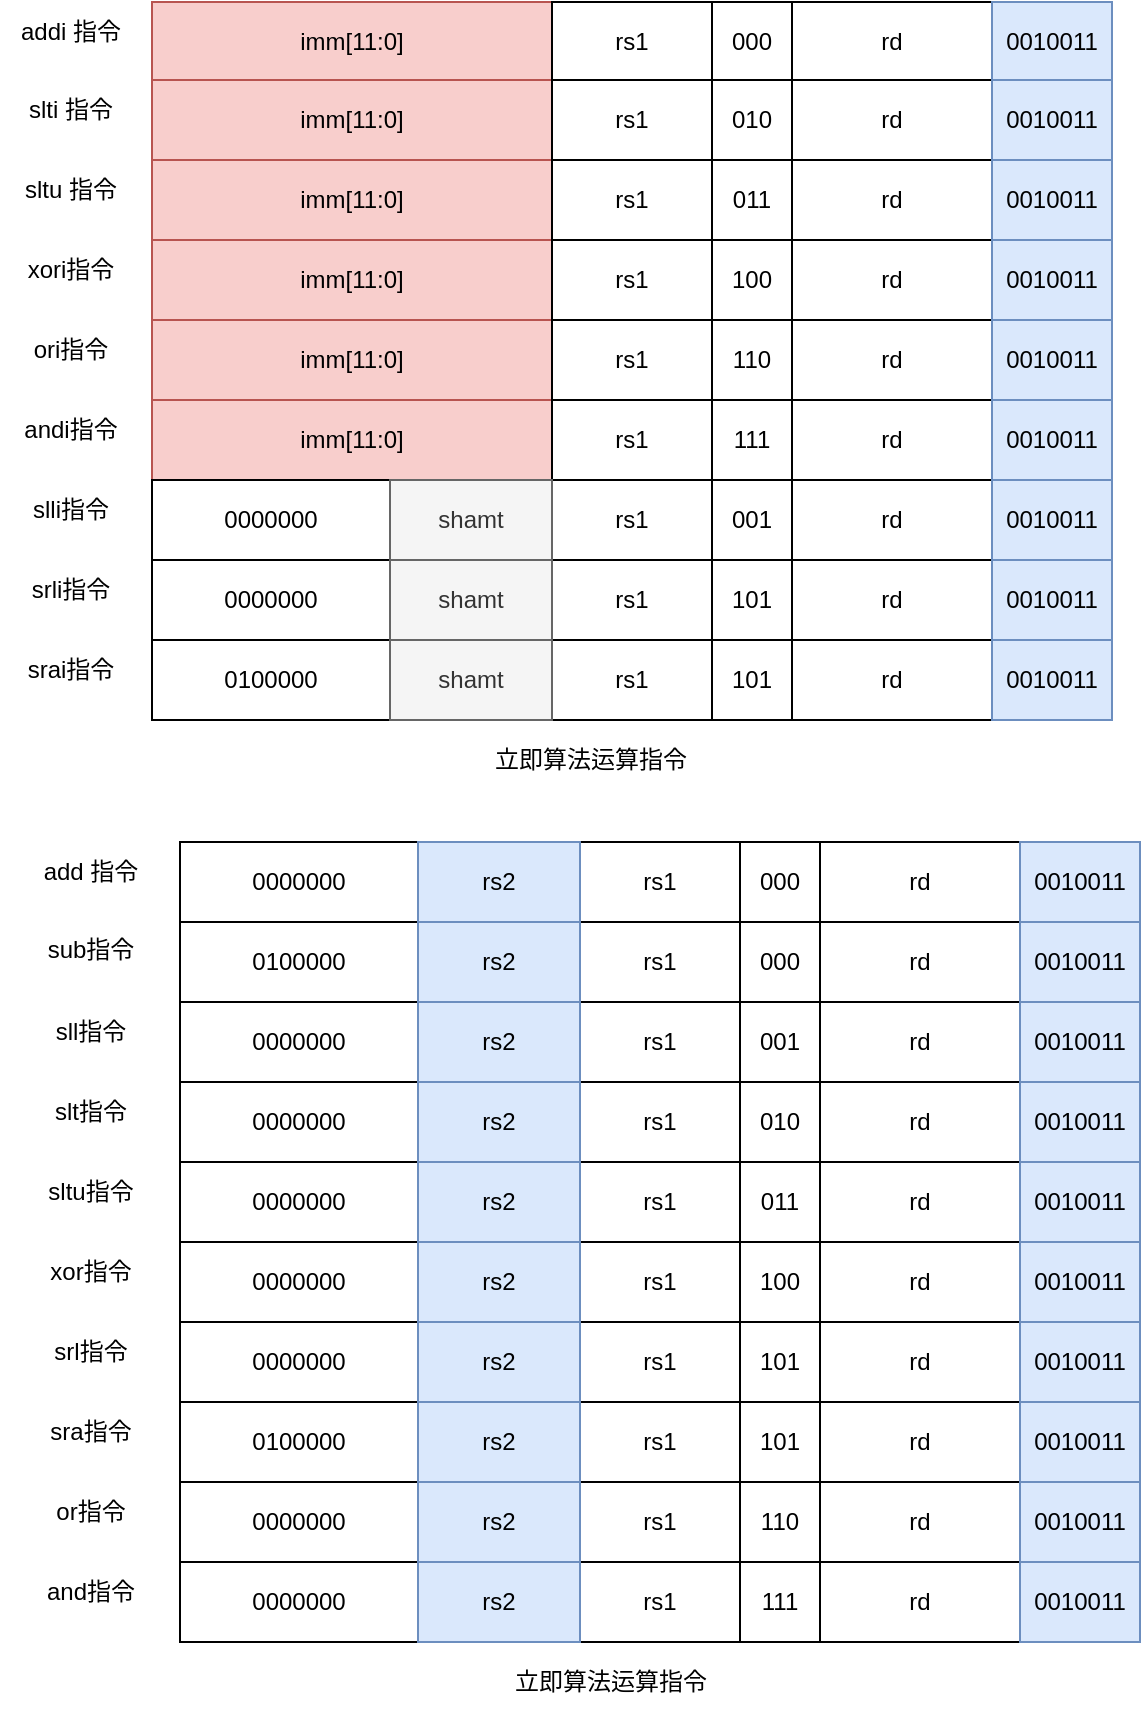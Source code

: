 <mxfile version="20.3.6" type="github">
  <diagram id="N9TxiXL8qmLPmMT7ie4L" name="第 1 页">
    <mxGraphModel dx="1422" dy="744" grid="1" gridSize="10" guides="1" tooltips="1" connect="1" arrows="1" fold="1" page="1" pageScale="1" pageWidth="827" pageHeight="1169" math="0" shadow="0">
      <root>
        <mxCell id="0" />
        <mxCell id="1" parent="0" />
        <mxCell id="PwbOVsmN2rSwBOXnraUX-1" value="" style="group" vertex="1" connectable="0" parent="1">
          <mxGeometry x="146" y="20" width="480" height="40" as="geometry" />
        </mxCell>
        <mxCell id="PwbOVsmN2rSwBOXnraUX-2" value="imm[11:0]" style="rounded=0;whiteSpace=wrap;html=1;fillColor=#f8cecc;strokeColor=#b85450;" vertex="1" parent="PwbOVsmN2rSwBOXnraUX-1">
          <mxGeometry width="200" height="40" as="geometry" />
        </mxCell>
        <mxCell id="PwbOVsmN2rSwBOXnraUX-3" value="rs1" style="rounded=0;whiteSpace=wrap;html=1;" vertex="1" parent="PwbOVsmN2rSwBOXnraUX-1">
          <mxGeometry x="200" width="80" height="40" as="geometry" />
        </mxCell>
        <mxCell id="PwbOVsmN2rSwBOXnraUX-4" value="000" style="rounded=0;whiteSpace=wrap;html=1;" vertex="1" parent="PwbOVsmN2rSwBOXnraUX-1">
          <mxGeometry x="280" width="40" height="40" as="geometry" />
        </mxCell>
        <mxCell id="PwbOVsmN2rSwBOXnraUX-5" value="rd" style="rounded=0;whiteSpace=wrap;html=1;" vertex="1" parent="PwbOVsmN2rSwBOXnraUX-1">
          <mxGeometry x="320" width="100" height="40" as="geometry" />
        </mxCell>
        <mxCell id="PwbOVsmN2rSwBOXnraUX-6" value="0010011" style="rounded=0;whiteSpace=wrap;html=1;fillColor=#dae8fc;strokeColor=#6c8ebf;" vertex="1" parent="PwbOVsmN2rSwBOXnraUX-1">
          <mxGeometry x="420" width="60" height="40" as="geometry" />
        </mxCell>
        <mxCell id="PwbOVsmN2rSwBOXnraUX-7" value="addi 指令" style="text;html=1;align=center;verticalAlign=middle;resizable=0;points=[];autosize=1;strokeColor=none;fillColor=none;" vertex="1" parent="1">
          <mxGeometry x="70" y="20" width="70" height="30" as="geometry" />
        </mxCell>
        <mxCell id="PwbOVsmN2rSwBOXnraUX-8" value="" style="group" vertex="1" connectable="0" parent="1">
          <mxGeometry x="146" y="59" width="480" height="40" as="geometry" />
        </mxCell>
        <mxCell id="PwbOVsmN2rSwBOXnraUX-9" value="imm[11:0]" style="rounded=0;whiteSpace=wrap;html=1;fillColor=#f8cecc;strokeColor=#b85450;" vertex="1" parent="PwbOVsmN2rSwBOXnraUX-8">
          <mxGeometry width="200" height="40" as="geometry" />
        </mxCell>
        <mxCell id="PwbOVsmN2rSwBOXnraUX-10" value="rs1" style="rounded=0;whiteSpace=wrap;html=1;" vertex="1" parent="PwbOVsmN2rSwBOXnraUX-8">
          <mxGeometry x="200" width="80" height="40" as="geometry" />
        </mxCell>
        <mxCell id="PwbOVsmN2rSwBOXnraUX-11" value="010" style="rounded=0;whiteSpace=wrap;html=1;" vertex="1" parent="PwbOVsmN2rSwBOXnraUX-8">
          <mxGeometry x="280" width="40" height="40" as="geometry" />
        </mxCell>
        <mxCell id="PwbOVsmN2rSwBOXnraUX-12" value="rd" style="rounded=0;whiteSpace=wrap;html=1;" vertex="1" parent="PwbOVsmN2rSwBOXnraUX-8">
          <mxGeometry x="320" width="100" height="40" as="geometry" />
        </mxCell>
        <mxCell id="PwbOVsmN2rSwBOXnraUX-13" value="0010011" style="rounded=0;whiteSpace=wrap;html=1;fillColor=#dae8fc;strokeColor=#6c8ebf;" vertex="1" parent="PwbOVsmN2rSwBOXnraUX-8">
          <mxGeometry x="420" width="60" height="40" as="geometry" />
        </mxCell>
        <mxCell id="PwbOVsmN2rSwBOXnraUX-14" value="slti 指令" style="text;html=1;align=center;verticalAlign=middle;resizable=0;points=[];autosize=1;strokeColor=none;fillColor=none;" vertex="1" parent="1">
          <mxGeometry x="70" y="59" width="70" height="30" as="geometry" />
        </mxCell>
        <mxCell id="PwbOVsmN2rSwBOXnraUX-15" value="" style="group" vertex="1" connectable="0" parent="1">
          <mxGeometry x="146" y="99" width="480" height="40" as="geometry" />
        </mxCell>
        <mxCell id="PwbOVsmN2rSwBOXnraUX-16" value="imm[11:0]" style="rounded=0;whiteSpace=wrap;html=1;fillColor=#f8cecc;strokeColor=#b85450;" vertex="1" parent="PwbOVsmN2rSwBOXnraUX-15">
          <mxGeometry width="200" height="40" as="geometry" />
        </mxCell>
        <mxCell id="PwbOVsmN2rSwBOXnraUX-17" value="rs1" style="rounded=0;whiteSpace=wrap;html=1;" vertex="1" parent="PwbOVsmN2rSwBOXnraUX-15">
          <mxGeometry x="200" width="80" height="40" as="geometry" />
        </mxCell>
        <mxCell id="PwbOVsmN2rSwBOXnraUX-18" value="011" style="rounded=0;whiteSpace=wrap;html=1;" vertex="1" parent="PwbOVsmN2rSwBOXnraUX-15">
          <mxGeometry x="280" width="40" height="40" as="geometry" />
        </mxCell>
        <mxCell id="PwbOVsmN2rSwBOXnraUX-19" value="rd" style="rounded=0;whiteSpace=wrap;html=1;" vertex="1" parent="PwbOVsmN2rSwBOXnraUX-15">
          <mxGeometry x="320" width="100" height="40" as="geometry" />
        </mxCell>
        <mxCell id="PwbOVsmN2rSwBOXnraUX-20" value="0010011" style="rounded=0;whiteSpace=wrap;html=1;fillColor=#dae8fc;strokeColor=#6c8ebf;" vertex="1" parent="PwbOVsmN2rSwBOXnraUX-15">
          <mxGeometry x="420" width="60" height="40" as="geometry" />
        </mxCell>
        <mxCell id="PwbOVsmN2rSwBOXnraUX-21" value="sltu 指令" style="text;html=1;align=center;verticalAlign=middle;resizable=0;points=[];autosize=1;strokeColor=none;fillColor=none;" vertex="1" parent="1">
          <mxGeometry x="70" y="99" width="70" height="30" as="geometry" />
        </mxCell>
        <mxCell id="PwbOVsmN2rSwBOXnraUX-22" value="" style="group" vertex="1" connectable="0" parent="1">
          <mxGeometry x="146" y="139" width="480" height="40" as="geometry" />
        </mxCell>
        <mxCell id="PwbOVsmN2rSwBOXnraUX-23" value="imm[11:0]" style="rounded=0;whiteSpace=wrap;html=1;fillColor=#f8cecc;strokeColor=#b85450;" vertex="1" parent="PwbOVsmN2rSwBOXnraUX-22">
          <mxGeometry width="200" height="40" as="geometry" />
        </mxCell>
        <mxCell id="PwbOVsmN2rSwBOXnraUX-24" value="rs1" style="rounded=0;whiteSpace=wrap;html=1;" vertex="1" parent="PwbOVsmN2rSwBOXnraUX-22">
          <mxGeometry x="200" width="80" height="40" as="geometry" />
        </mxCell>
        <mxCell id="PwbOVsmN2rSwBOXnraUX-25" value="100" style="rounded=0;whiteSpace=wrap;html=1;" vertex="1" parent="PwbOVsmN2rSwBOXnraUX-22">
          <mxGeometry x="280" width="40" height="40" as="geometry" />
        </mxCell>
        <mxCell id="PwbOVsmN2rSwBOXnraUX-26" value="rd" style="rounded=0;whiteSpace=wrap;html=1;" vertex="1" parent="PwbOVsmN2rSwBOXnraUX-22">
          <mxGeometry x="320" width="100" height="40" as="geometry" />
        </mxCell>
        <mxCell id="PwbOVsmN2rSwBOXnraUX-27" value="0010011" style="rounded=0;whiteSpace=wrap;html=1;fillColor=#dae8fc;strokeColor=#6c8ebf;" vertex="1" parent="PwbOVsmN2rSwBOXnraUX-22">
          <mxGeometry x="420" width="60" height="40" as="geometry" />
        </mxCell>
        <mxCell id="PwbOVsmN2rSwBOXnraUX-28" value="xori指令" style="text;html=1;align=center;verticalAlign=middle;resizable=0;points=[];autosize=1;strokeColor=none;fillColor=none;" vertex="1" parent="1">
          <mxGeometry x="70" y="139" width="70" height="30" as="geometry" />
        </mxCell>
        <mxCell id="PwbOVsmN2rSwBOXnraUX-29" value="" style="group" vertex="1" connectable="0" parent="1">
          <mxGeometry x="146" y="179" width="480" height="40" as="geometry" />
        </mxCell>
        <mxCell id="PwbOVsmN2rSwBOXnraUX-30" value="imm[11:0]" style="rounded=0;whiteSpace=wrap;html=1;fillColor=#f8cecc;strokeColor=#b85450;" vertex="1" parent="PwbOVsmN2rSwBOXnraUX-29">
          <mxGeometry width="200" height="40" as="geometry" />
        </mxCell>
        <mxCell id="PwbOVsmN2rSwBOXnraUX-31" value="rs1" style="rounded=0;whiteSpace=wrap;html=1;" vertex="1" parent="PwbOVsmN2rSwBOXnraUX-29">
          <mxGeometry x="200" width="80" height="40" as="geometry" />
        </mxCell>
        <mxCell id="PwbOVsmN2rSwBOXnraUX-32" value="110" style="rounded=0;whiteSpace=wrap;html=1;" vertex="1" parent="PwbOVsmN2rSwBOXnraUX-29">
          <mxGeometry x="280" width="40" height="40" as="geometry" />
        </mxCell>
        <mxCell id="PwbOVsmN2rSwBOXnraUX-33" value="rd" style="rounded=0;whiteSpace=wrap;html=1;" vertex="1" parent="PwbOVsmN2rSwBOXnraUX-29">
          <mxGeometry x="320" width="100" height="40" as="geometry" />
        </mxCell>
        <mxCell id="PwbOVsmN2rSwBOXnraUX-34" value="0010011" style="rounded=0;whiteSpace=wrap;html=1;fillColor=#dae8fc;strokeColor=#6c8ebf;" vertex="1" parent="PwbOVsmN2rSwBOXnraUX-29">
          <mxGeometry x="420" width="60" height="40" as="geometry" />
        </mxCell>
        <mxCell id="PwbOVsmN2rSwBOXnraUX-35" value="ori指令" style="text;html=1;align=center;verticalAlign=middle;resizable=0;points=[];autosize=1;strokeColor=none;fillColor=none;" vertex="1" parent="1">
          <mxGeometry x="75" y="179" width="60" height="30" as="geometry" />
        </mxCell>
        <mxCell id="PwbOVsmN2rSwBOXnraUX-36" value="" style="group" vertex="1" connectable="0" parent="1">
          <mxGeometry x="146" y="219" width="480" height="40" as="geometry" />
        </mxCell>
        <mxCell id="PwbOVsmN2rSwBOXnraUX-37" value="imm[11:0]" style="rounded=0;whiteSpace=wrap;html=1;fillColor=#f8cecc;strokeColor=#b85450;" vertex="1" parent="PwbOVsmN2rSwBOXnraUX-36">
          <mxGeometry width="200" height="40" as="geometry" />
        </mxCell>
        <mxCell id="PwbOVsmN2rSwBOXnraUX-38" value="rs1" style="rounded=0;whiteSpace=wrap;html=1;" vertex="1" parent="PwbOVsmN2rSwBOXnraUX-36">
          <mxGeometry x="200" width="80" height="40" as="geometry" />
        </mxCell>
        <mxCell id="PwbOVsmN2rSwBOXnraUX-39" value="111" style="rounded=0;whiteSpace=wrap;html=1;" vertex="1" parent="PwbOVsmN2rSwBOXnraUX-36">
          <mxGeometry x="280" width="40" height="40" as="geometry" />
        </mxCell>
        <mxCell id="PwbOVsmN2rSwBOXnraUX-40" value="rd" style="rounded=0;whiteSpace=wrap;html=1;" vertex="1" parent="PwbOVsmN2rSwBOXnraUX-36">
          <mxGeometry x="320" width="100" height="40" as="geometry" />
        </mxCell>
        <mxCell id="PwbOVsmN2rSwBOXnraUX-41" value="0010011" style="rounded=0;whiteSpace=wrap;html=1;fillColor=#dae8fc;strokeColor=#6c8ebf;" vertex="1" parent="PwbOVsmN2rSwBOXnraUX-36">
          <mxGeometry x="420" width="60" height="40" as="geometry" />
        </mxCell>
        <mxCell id="PwbOVsmN2rSwBOXnraUX-42" value="andi指令" style="text;html=1;align=center;verticalAlign=middle;resizable=0;points=[];autosize=1;strokeColor=none;fillColor=none;" vertex="1" parent="1">
          <mxGeometry x="70" y="219" width="70" height="30" as="geometry" />
        </mxCell>
        <mxCell id="PwbOVsmN2rSwBOXnraUX-49" value="slli指令" style="text;html=1;align=center;verticalAlign=middle;resizable=0;points=[];autosize=1;strokeColor=none;fillColor=none;" vertex="1" parent="1">
          <mxGeometry x="75" y="259" width="60" height="30" as="geometry" />
        </mxCell>
        <mxCell id="PwbOVsmN2rSwBOXnraUX-51" value="" style="group" vertex="1" connectable="0" parent="1">
          <mxGeometry x="146" y="259" width="480" height="40" as="geometry" />
        </mxCell>
        <mxCell id="PwbOVsmN2rSwBOXnraUX-44" value="0000000" style="rounded=0;whiteSpace=wrap;html=1;" vertex="1" parent="PwbOVsmN2rSwBOXnraUX-51">
          <mxGeometry width="119" height="40" as="geometry" />
        </mxCell>
        <mxCell id="PwbOVsmN2rSwBOXnraUX-45" value="rs1" style="rounded=0;whiteSpace=wrap;html=1;" vertex="1" parent="PwbOVsmN2rSwBOXnraUX-51">
          <mxGeometry x="200" width="80" height="40" as="geometry" />
        </mxCell>
        <mxCell id="PwbOVsmN2rSwBOXnraUX-46" value="001" style="rounded=0;whiteSpace=wrap;html=1;" vertex="1" parent="PwbOVsmN2rSwBOXnraUX-51">
          <mxGeometry x="280" width="40" height="40" as="geometry" />
        </mxCell>
        <mxCell id="PwbOVsmN2rSwBOXnraUX-47" value="rd" style="rounded=0;whiteSpace=wrap;html=1;" vertex="1" parent="PwbOVsmN2rSwBOXnraUX-51">
          <mxGeometry x="320" width="100" height="40" as="geometry" />
        </mxCell>
        <mxCell id="PwbOVsmN2rSwBOXnraUX-48" value="0010011" style="rounded=0;whiteSpace=wrap;html=1;fillColor=#dae8fc;strokeColor=#6c8ebf;" vertex="1" parent="PwbOVsmN2rSwBOXnraUX-51">
          <mxGeometry x="420" width="60" height="40" as="geometry" />
        </mxCell>
        <mxCell id="PwbOVsmN2rSwBOXnraUX-50" value="shamt" style="rounded=0;whiteSpace=wrap;html=1;fillColor=#f5f5f5;fontColor=#333333;strokeColor=#666666;" vertex="1" parent="PwbOVsmN2rSwBOXnraUX-51">
          <mxGeometry x="119" width="81" height="40" as="geometry" />
        </mxCell>
        <mxCell id="PwbOVsmN2rSwBOXnraUX-52" value="srli指令" style="text;html=1;align=center;verticalAlign=middle;resizable=0;points=[];autosize=1;strokeColor=none;fillColor=none;" vertex="1" parent="1">
          <mxGeometry x="75" y="299" width="60" height="30" as="geometry" />
        </mxCell>
        <mxCell id="PwbOVsmN2rSwBOXnraUX-53" value="" style="group" vertex="1" connectable="0" parent="1">
          <mxGeometry x="146" y="299" width="480" height="40" as="geometry" />
        </mxCell>
        <mxCell id="PwbOVsmN2rSwBOXnraUX-54" value="0000000" style="rounded=0;whiteSpace=wrap;html=1;" vertex="1" parent="PwbOVsmN2rSwBOXnraUX-53">
          <mxGeometry width="119" height="40" as="geometry" />
        </mxCell>
        <mxCell id="PwbOVsmN2rSwBOXnraUX-55" value="rs1" style="rounded=0;whiteSpace=wrap;html=1;" vertex="1" parent="PwbOVsmN2rSwBOXnraUX-53">
          <mxGeometry x="200" width="80" height="40" as="geometry" />
        </mxCell>
        <mxCell id="PwbOVsmN2rSwBOXnraUX-56" value="101" style="rounded=0;whiteSpace=wrap;html=1;" vertex="1" parent="PwbOVsmN2rSwBOXnraUX-53">
          <mxGeometry x="280" width="40" height="40" as="geometry" />
        </mxCell>
        <mxCell id="PwbOVsmN2rSwBOXnraUX-57" value="rd" style="rounded=0;whiteSpace=wrap;html=1;" vertex="1" parent="PwbOVsmN2rSwBOXnraUX-53">
          <mxGeometry x="320" width="100" height="40" as="geometry" />
        </mxCell>
        <mxCell id="PwbOVsmN2rSwBOXnraUX-58" value="0010011" style="rounded=0;whiteSpace=wrap;html=1;fillColor=#dae8fc;strokeColor=#6c8ebf;" vertex="1" parent="PwbOVsmN2rSwBOXnraUX-53">
          <mxGeometry x="420" width="60" height="40" as="geometry" />
        </mxCell>
        <mxCell id="PwbOVsmN2rSwBOXnraUX-59" value="shamt" style="rounded=0;whiteSpace=wrap;html=1;fillColor=#f5f5f5;fontColor=#333333;strokeColor=#666666;" vertex="1" parent="PwbOVsmN2rSwBOXnraUX-53">
          <mxGeometry x="119" width="81" height="40" as="geometry" />
        </mxCell>
        <mxCell id="PwbOVsmN2rSwBOXnraUX-60" value="srai指令" style="text;html=1;align=center;verticalAlign=middle;resizable=0;points=[];autosize=1;strokeColor=none;fillColor=none;" vertex="1" parent="1">
          <mxGeometry x="70" y="339" width="70" height="30" as="geometry" />
        </mxCell>
        <mxCell id="PwbOVsmN2rSwBOXnraUX-61" value="" style="group" vertex="1" connectable="0" parent="1">
          <mxGeometry x="146" y="339" width="480" height="40" as="geometry" />
        </mxCell>
        <mxCell id="PwbOVsmN2rSwBOXnraUX-62" value="0100000" style="rounded=0;whiteSpace=wrap;html=1;" vertex="1" parent="PwbOVsmN2rSwBOXnraUX-61">
          <mxGeometry width="119" height="40" as="geometry" />
        </mxCell>
        <mxCell id="PwbOVsmN2rSwBOXnraUX-63" value="rs1" style="rounded=0;whiteSpace=wrap;html=1;" vertex="1" parent="PwbOVsmN2rSwBOXnraUX-61">
          <mxGeometry x="200" width="80" height="40" as="geometry" />
        </mxCell>
        <mxCell id="PwbOVsmN2rSwBOXnraUX-64" value="101" style="rounded=0;whiteSpace=wrap;html=1;" vertex="1" parent="PwbOVsmN2rSwBOXnraUX-61">
          <mxGeometry x="280" width="40" height="40" as="geometry" />
        </mxCell>
        <mxCell id="PwbOVsmN2rSwBOXnraUX-65" value="rd" style="rounded=0;whiteSpace=wrap;html=1;" vertex="1" parent="PwbOVsmN2rSwBOXnraUX-61">
          <mxGeometry x="320" width="100" height="40" as="geometry" />
        </mxCell>
        <mxCell id="PwbOVsmN2rSwBOXnraUX-66" value="0010011" style="rounded=0;whiteSpace=wrap;html=1;fillColor=#dae8fc;strokeColor=#6c8ebf;" vertex="1" parent="PwbOVsmN2rSwBOXnraUX-61">
          <mxGeometry x="420" width="60" height="40" as="geometry" />
        </mxCell>
        <mxCell id="PwbOVsmN2rSwBOXnraUX-67" value="shamt" style="rounded=0;whiteSpace=wrap;html=1;fillColor=#f5f5f5;fontColor=#333333;strokeColor=#666666;" vertex="1" parent="PwbOVsmN2rSwBOXnraUX-61">
          <mxGeometry x="119" width="81" height="40" as="geometry" />
        </mxCell>
        <mxCell id="PwbOVsmN2rSwBOXnraUX-68" value="立即算法运算指令" style="text;html=1;align=center;verticalAlign=middle;resizable=0;points=[];autosize=1;strokeColor=none;fillColor=none;" vertex="1" parent="1">
          <mxGeometry x="305" y="384" width="120" height="30" as="geometry" />
        </mxCell>
        <mxCell id="PwbOVsmN2rSwBOXnraUX-75" value="add 指令" style="text;html=1;align=center;verticalAlign=middle;resizable=0;points=[];autosize=1;strokeColor=none;fillColor=none;" vertex="1" parent="1">
          <mxGeometry x="80" y="440" width="70" height="30" as="geometry" />
        </mxCell>
        <mxCell id="PwbOVsmN2rSwBOXnraUX-82" value="sub指令" style="text;html=1;align=center;verticalAlign=middle;resizable=0;points=[];autosize=1;strokeColor=none;fillColor=none;" vertex="1" parent="1">
          <mxGeometry x="80" y="479" width="70" height="30" as="geometry" />
        </mxCell>
        <mxCell id="PwbOVsmN2rSwBOXnraUX-135" value="立即算法运算指令" style="text;html=1;align=center;verticalAlign=middle;resizable=0;points=[];autosize=1;strokeColor=none;fillColor=none;" vertex="1" parent="1">
          <mxGeometry x="315" y="845" width="120" height="30" as="geometry" />
        </mxCell>
        <mxCell id="PwbOVsmN2rSwBOXnraUX-138" value="" style="group" vertex="1" connectable="0" parent="1">
          <mxGeometry x="160" y="440" width="480" height="40" as="geometry" />
        </mxCell>
        <mxCell id="PwbOVsmN2rSwBOXnraUX-71" value="rs1" style="rounded=0;whiteSpace=wrap;html=1;" vertex="1" parent="PwbOVsmN2rSwBOXnraUX-138">
          <mxGeometry x="200" width="80" height="40" as="geometry" />
        </mxCell>
        <mxCell id="PwbOVsmN2rSwBOXnraUX-72" value="000" style="rounded=0;whiteSpace=wrap;html=1;" vertex="1" parent="PwbOVsmN2rSwBOXnraUX-138">
          <mxGeometry x="280" width="40" height="40" as="geometry" />
        </mxCell>
        <mxCell id="PwbOVsmN2rSwBOXnraUX-73" value="rd" style="rounded=0;whiteSpace=wrap;html=1;" vertex="1" parent="PwbOVsmN2rSwBOXnraUX-138">
          <mxGeometry x="320" width="100" height="40" as="geometry" />
        </mxCell>
        <mxCell id="PwbOVsmN2rSwBOXnraUX-74" value="0010011" style="rounded=0;whiteSpace=wrap;html=1;fillColor=#dae8fc;strokeColor=#6c8ebf;" vertex="1" parent="PwbOVsmN2rSwBOXnraUX-138">
          <mxGeometry x="420" width="60" height="40" as="geometry" />
        </mxCell>
        <mxCell id="PwbOVsmN2rSwBOXnraUX-136" value="0000000" style="rounded=0;whiteSpace=wrap;html=1;" vertex="1" parent="PwbOVsmN2rSwBOXnraUX-138">
          <mxGeometry width="119" height="40" as="geometry" />
        </mxCell>
        <mxCell id="PwbOVsmN2rSwBOXnraUX-137" value="rs2" style="rounded=0;whiteSpace=wrap;html=1;fillColor=#dae8fc;strokeColor=#6c8ebf;" vertex="1" parent="PwbOVsmN2rSwBOXnraUX-138">
          <mxGeometry x="119" width="81" height="40" as="geometry" />
        </mxCell>
        <mxCell id="PwbOVsmN2rSwBOXnraUX-142" value="" style="group;fillColor=#dae8fc;strokeColor=#6c8ebf;" vertex="1" connectable="0" parent="1">
          <mxGeometry x="160" y="480" width="480" height="40" as="geometry" />
        </mxCell>
        <mxCell id="PwbOVsmN2rSwBOXnraUX-143" value="rs1" style="rounded=0;whiteSpace=wrap;html=1;" vertex="1" parent="PwbOVsmN2rSwBOXnraUX-142">
          <mxGeometry x="200" width="80" height="40" as="geometry" />
        </mxCell>
        <mxCell id="PwbOVsmN2rSwBOXnraUX-144" value="000" style="rounded=0;whiteSpace=wrap;html=1;" vertex="1" parent="PwbOVsmN2rSwBOXnraUX-142">
          <mxGeometry x="280" width="40" height="40" as="geometry" />
        </mxCell>
        <mxCell id="PwbOVsmN2rSwBOXnraUX-145" value="rd" style="rounded=0;whiteSpace=wrap;html=1;" vertex="1" parent="PwbOVsmN2rSwBOXnraUX-142">
          <mxGeometry x="320" width="100" height="40" as="geometry" />
        </mxCell>
        <mxCell id="PwbOVsmN2rSwBOXnraUX-146" value="0010011" style="rounded=0;whiteSpace=wrap;html=1;fillColor=#dae8fc;strokeColor=#6c8ebf;" vertex="1" parent="PwbOVsmN2rSwBOXnraUX-142">
          <mxGeometry x="420" width="60" height="40" as="geometry" />
        </mxCell>
        <mxCell id="PwbOVsmN2rSwBOXnraUX-147" value="0100000" style="rounded=0;whiteSpace=wrap;html=1;" vertex="1" parent="PwbOVsmN2rSwBOXnraUX-142">
          <mxGeometry width="119" height="40" as="geometry" />
        </mxCell>
        <mxCell id="PwbOVsmN2rSwBOXnraUX-148" value="rs2" style="rounded=0;whiteSpace=wrap;html=1;fillColor=#dae8fc;strokeColor=#6c8ebf;" vertex="1" parent="PwbOVsmN2rSwBOXnraUX-142">
          <mxGeometry x="119" width="81" height="40" as="geometry" />
        </mxCell>
        <mxCell id="PwbOVsmN2rSwBOXnraUX-149" value="sll指令" style="text;html=1;align=center;verticalAlign=middle;resizable=0;points=[];autosize=1;strokeColor=none;fillColor=none;" vertex="1" parent="1">
          <mxGeometry x="85" y="520" width="60" height="30" as="geometry" />
        </mxCell>
        <mxCell id="PwbOVsmN2rSwBOXnraUX-150" value="" style="group;fillColor=#dae8fc;strokeColor=#6c8ebf;" vertex="1" connectable="0" parent="1">
          <mxGeometry x="160" y="520" width="480" height="40" as="geometry" />
        </mxCell>
        <mxCell id="PwbOVsmN2rSwBOXnraUX-151" value="rs1" style="rounded=0;whiteSpace=wrap;html=1;" vertex="1" parent="PwbOVsmN2rSwBOXnraUX-150">
          <mxGeometry x="200" width="80" height="40" as="geometry" />
        </mxCell>
        <mxCell id="PwbOVsmN2rSwBOXnraUX-152" value="001" style="rounded=0;whiteSpace=wrap;html=1;" vertex="1" parent="PwbOVsmN2rSwBOXnraUX-150">
          <mxGeometry x="280" width="40" height="40" as="geometry" />
        </mxCell>
        <mxCell id="PwbOVsmN2rSwBOXnraUX-153" value="rd" style="rounded=0;whiteSpace=wrap;html=1;" vertex="1" parent="PwbOVsmN2rSwBOXnraUX-150">
          <mxGeometry x="320" width="100" height="40" as="geometry" />
        </mxCell>
        <mxCell id="PwbOVsmN2rSwBOXnraUX-154" value="0010011" style="rounded=0;whiteSpace=wrap;html=1;fillColor=#dae8fc;strokeColor=#6c8ebf;" vertex="1" parent="PwbOVsmN2rSwBOXnraUX-150">
          <mxGeometry x="420" width="60" height="40" as="geometry" />
        </mxCell>
        <mxCell id="PwbOVsmN2rSwBOXnraUX-155" value="0000000" style="rounded=0;whiteSpace=wrap;html=1;" vertex="1" parent="PwbOVsmN2rSwBOXnraUX-150">
          <mxGeometry width="119" height="40" as="geometry" />
        </mxCell>
        <mxCell id="PwbOVsmN2rSwBOXnraUX-156" value="rs2" style="rounded=0;whiteSpace=wrap;html=1;fillColor=#dae8fc;strokeColor=#6c8ebf;" vertex="1" parent="PwbOVsmN2rSwBOXnraUX-150">
          <mxGeometry x="119" width="81" height="40" as="geometry" />
        </mxCell>
        <mxCell id="PwbOVsmN2rSwBOXnraUX-157" value="slt指令" style="text;html=1;align=center;verticalAlign=middle;resizable=0;points=[];autosize=1;strokeColor=none;fillColor=none;" vertex="1" parent="1">
          <mxGeometry x="85" y="560" width="60" height="30" as="geometry" />
        </mxCell>
        <mxCell id="PwbOVsmN2rSwBOXnraUX-158" value="" style="group;fillColor=#dae8fc;strokeColor=#6c8ebf;" vertex="1" connectable="0" parent="1">
          <mxGeometry x="160" y="560" width="480" height="40" as="geometry" />
        </mxCell>
        <mxCell id="PwbOVsmN2rSwBOXnraUX-159" value="rs1" style="rounded=0;whiteSpace=wrap;html=1;" vertex="1" parent="PwbOVsmN2rSwBOXnraUX-158">
          <mxGeometry x="200" width="80" height="40" as="geometry" />
        </mxCell>
        <mxCell id="PwbOVsmN2rSwBOXnraUX-160" value="010" style="rounded=0;whiteSpace=wrap;html=1;" vertex="1" parent="PwbOVsmN2rSwBOXnraUX-158">
          <mxGeometry x="280" width="40" height="40" as="geometry" />
        </mxCell>
        <mxCell id="PwbOVsmN2rSwBOXnraUX-161" value="rd" style="rounded=0;whiteSpace=wrap;html=1;" vertex="1" parent="PwbOVsmN2rSwBOXnraUX-158">
          <mxGeometry x="320" width="100" height="40" as="geometry" />
        </mxCell>
        <mxCell id="PwbOVsmN2rSwBOXnraUX-162" value="0010011" style="rounded=0;whiteSpace=wrap;html=1;fillColor=#dae8fc;strokeColor=#6c8ebf;" vertex="1" parent="PwbOVsmN2rSwBOXnraUX-158">
          <mxGeometry x="420" width="60" height="40" as="geometry" />
        </mxCell>
        <mxCell id="PwbOVsmN2rSwBOXnraUX-163" value="0000000" style="rounded=0;whiteSpace=wrap;html=1;" vertex="1" parent="PwbOVsmN2rSwBOXnraUX-158">
          <mxGeometry width="119" height="40" as="geometry" />
        </mxCell>
        <mxCell id="PwbOVsmN2rSwBOXnraUX-164" value="rs2" style="rounded=0;whiteSpace=wrap;html=1;fillColor=#dae8fc;strokeColor=#6c8ebf;" vertex="1" parent="PwbOVsmN2rSwBOXnraUX-158">
          <mxGeometry x="119" width="81" height="40" as="geometry" />
        </mxCell>
        <mxCell id="PwbOVsmN2rSwBOXnraUX-165" value="sltu指令" style="text;html=1;align=center;verticalAlign=middle;resizable=0;points=[];autosize=1;strokeColor=none;fillColor=none;" vertex="1" parent="1">
          <mxGeometry x="80" y="600" width="70" height="30" as="geometry" />
        </mxCell>
        <mxCell id="PwbOVsmN2rSwBOXnraUX-166" value="" style="group;fillColor=#dae8fc;strokeColor=#6c8ebf;" vertex="1" connectable="0" parent="1">
          <mxGeometry x="160" y="600" width="480" height="40" as="geometry" />
        </mxCell>
        <mxCell id="PwbOVsmN2rSwBOXnraUX-167" value="rs1" style="rounded=0;whiteSpace=wrap;html=1;" vertex="1" parent="PwbOVsmN2rSwBOXnraUX-166">
          <mxGeometry x="200" width="80" height="40" as="geometry" />
        </mxCell>
        <mxCell id="PwbOVsmN2rSwBOXnraUX-168" value="011" style="rounded=0;whiteSpace=wrap;html=1;" vertex="1" parent="PwbOVsmN2rSwBOXnraUX-166">
          <mxGeometry x="280" width="40" height="40" as="geometry" />
        </mxCell>
        <mxCell id="PwbOVsmN2rSwBOXnraUX-169" value="rd" style="rounded=0;whiteSpace=wrap;html=1;" vertex="1" parent="PwbOVsmN2rSwBOXnraUX-166">
          <mxGeometry x="320" width="100" height="40" as="geometry" />
        </mxCell>
        <mxCell id="PwbOVsmN2rSwBOXnraUX-170" value="0010011" style="rounded=0;whiteSpace=wrap;html=1;fillColor=#dae8fc;strokeColor=#6c8ebf;" vertex="1" parent="PwbOVsmN2rSwBOXnraUX-166">
          <mxGeometry x="420" width="60" height="40" as="geometry" />
        </mxCell>
        <mxCell id="PwbOVsmN2rSwBOXnraUX-171" value="0000000" style="rounded=0;whiteSpace=wrap;html=1;" vertex="1" parent="PwbOVsmN2rSwBOXnraUX-166">
          <mxGeometry width="119" height="40" as="geometry" />
        </mxCell>
        <mxCell id="PwbOVsmN2rSwBOXnraUX-172" value="rs2" style="rounded=0;whiteSpace=wrap;html=1;fillColor=#dae8fc;strokeColor=#6c8ebf;" vertex="1" parent="PwbOVsmN2rSwBOXnraUX-166">
          <mxGeometry x="119" width="81" height="40" as="geometry" />
        </mxCell>
        <mxCell id="PwbOVsmN2rSwBOXnraUX-173" value="xor指令" style="text;html=1;align=center;verticalAlign=middle;resizable=0;points=[];autosize=1;strokeColor=none;fillColor=none;" vertex="1" parent="1">
          <mxGeometry x="85" y="640" width="60" height="30" as="geometry" />
        </mxCell>
        <mxCell id="PwbOVsmN2rSwBOXnraUX-174" value="" style="group;fillColor=#dae8fc;strokeColor=#6c8ebf;" vertex="1" connectable="0" parent="1">
          <mxGeometry x="160" y="640" width="480" height="40" as="geometry" />
        </mxCell>
        <mxCell id="PwbOVsmN2rSwBOXnraUX-175" value="rs1" style="rounded=0;whiteSpace=wrap;html=1;" vertex="1" parent="PwbOVsmN2rSwBOXnraUX-174">
          <mxGeometry x="200" width="80" height="40" as="geometry" />
        </mxCell>
        <mxCell id="PwbOVsmN2rSwBOXnraUX-176" value="100" style="rounded=0;whiteSpace=wrap;html=1;" vertex="1" parent="PwbOVsmN2rSwBOXnraUX-174">
          <mxGeometry x="280" width="40" height="40" as="geometry" />
        </mxCell>
        <mxCell id="PwbOVsmN2rSwBOXnraUX-177" value="rd" style="rounded=0;whiteSpace=wrap;html=1;" vertex="1" parent="PwbOVsmN2rSwBOXnraUX-174">
          <mxGeometry x="320" width="100" height="40" as="geometry" />
        </mxCell>
        <mxCell id="PwbOVsmN2rSwBOXnraUX-178" value="0010011" style="rounded=0;whiteSpace=wrap;html=1;fillColor=#dae8fc;strokeColor=#6c8ebf;" vertex="1" parent="PwbOVsmN2rSwBOXnraUX-174">
          <mxGeometry x="420" width="60" height="40" as="geometry" />
        </mxCell>
        <mxCell id="PwbOVsmN2rSwBOXnraUX-179" value="0000000" style="rounded=0;whiteSpace=wrap;html=1;" vertex="1" parent="PwbOVsmN2rSwBOXnraUX-174">
          <mxGeometry width="119" height="40" as="geometry" />
        </mxCell>
        <mxCell id="PwbOVsmN2rSwBOXnraUX-180" value="rs2" style="rounded=0;whiteSpace=wrap;html=1;fillColor=#dae8fc;strokeColor=#6c8ebf;" vertex="1" parent="PwbOVsmN2rSwBOXnraUX-174">
          <mxGeometry x="119" width="81" height="40" as="geometry" />
        </mxCell>
        <mxCell id="PwbOVsmN2rSwBOXnraUX-181" value="srl指令" style="text;html=1;align=center;verticalAlign=middle;resizable=0;points=[];autosize=1;strokeColor=none;fillColor=none;" vertex="1" parent="1">
          <mxGeometry x="85" y="680" width="60" height="30" as="geometry" />
        </mxCell>
        <mxCell id="PwbOVsmN2rSwBOXnraUX-182" value="" style="group;fillColor=#dae8fc;strokeColor=#6c8ebf;" vertex="1" connectable="0" parent="1">
          <mxGeometry x="160" y="680" width="480" height="40" as="geometry" />
        </mxCell>
        <mxCell id="PwbOVsmN2rSwBOXnraUX-183" value="rs1" style="rounded=0;whiteSpace=wrap;html=1;" vertex="1" parent="PwbOVsmN2rSwBOXnraUX-182">
          <mxGeometry x="200" width="80" height="40" as="geometry" />
        </mxCell>
        <mxCell id="PwbOVsmN2rSwBOXnraUX-184" value="101" style="rounded=0;whiteSpace=wrap;html=1;" vertex="1" parent="PwbOVsmN2rSwBOXnraUX-182">
          <mxGeometry x="280" width="40" height="40" as="geometry" />
        </mxCell>
        <mxCell id="PwbOVsmN2rSwBOXnraUX-185" value="rd" style="rounded=0;whiteSpace=wrap;html=1;" vertex="1" parent="PwbOVsmN2rSwBOXnraUX-182">
          <mxGeometry x="320" width="100" height="40" as="geometry" />
        </mxCell>
        <mxCell id="PwbOVsmN2rSwBOXnraUX-186" value="0010011" style="rounded=0;whiteSpace=wrap;html=1;fillColor=#dae8fc;strokeColor=#6c8ebf;" vertex="1" parent="PwbOVsmN2rSwBOXnraUX-182">
          <mxGeometry x="420" width="60" height="40" as="geometry" />
        </mxCell>
        <mxCell id="PwbOVsmN2rSwBOXnraUX-187" value="0000000" style="rounded=0;whiteSpace=wrap;html=1;" vertex="1" parent="PwbOVsmN2rSwBOXnraUX-182">
          <mxGeometry width="119" height="40" as="geometry" />
        </mxCell>
        <mxCell id="PwbOVsmN2rSwBOXnraUX-188" value="rs2" style="rounded=0;whiteSpace=wrap;html=1;fillColor=#dae8fc;strokeColor=#6c8ebf;" vertex="1" parent="PwbOVsmN2rSwBOXnraUX-182">
          <mxGeometry x="119" width="81" height="40" as="geometry" />
        </mxCell>
        <mxCell id="PwbOVsmN2rSwBOXnraUX-189" value="sra指令" style="text;html=1;align=center;verticalAlign=middle;resizable=0;points=[];autosize=1;strokeColor=none;fillColor=none;" vertex="1" parent="1">
          <mxGeometry x="85" y="720" width="60" height="30" as="geometry" />
        </mxCell>
        <mxCell id="PwbOVsmN2rSwBOXnraUX-190" value="" style="group;fillColor=#dae8fc;strokeColor=#6c8ebf;" vertex="1" connectable="0" parent="1">
          <mxGeometry x="160" y="720" width="480" height="40" as="geometry" />
        </mxCell>
        <mxCell id="PwbOVsmN2rSwBOXnraUX-191" value="rs1" style="rounded=0;whiteSpace=wrap;html=1;" vertex="1" parent="PwbOVsmN2rSwBOXnraUX-190">
          <mxGeometry x="200" width="80" height="40" as="geometry" />
        </mxCell>
        <mxCell id="PwbOVsmN2rSwBOXnraUX-192" value="101" style="rounded=0;whiteSpace=wrap;html=1;" vertex="1" parent="PwbOVsmN2rSwBOXnraUX-190">
          <mxGeometry x="280" width="40" height="40" as="geometry" />
        </mxCell>
        <mxCell id="PwbOVsmN2rSwBOXnraUX-193" value="rd" style="rounded=0;whiteSpace=wrap;html=1;" vertex="1" parent="PwbOVsmN2rSwBOXnraUX-190">
          <mxGeometry x="320" width="100" height="40" as="geometry" />
        </mxCell>
        <mxCell id="PwbOVsmN2rSwBOXnraUX-194" value="0010011" style="rounded=0;whiteSpace=wrap;html=1;fillColor=#dae8fc;strokeColor=#6c8ebf;" vertex="1" parent="PwbOVsmN2rSwBOXnraUX-190">
          <mxGeometry x="420" width="60" height="40" as="geometry" />
        </mxCell>
        <mxCell id="PwbOVsmN2rSwBOXnraUX-195" value="0100000" style="rounded=0;whiteSpace=wrap;html=1;" vertex="1" parent="PwbOVsmN2rSwBOXnraUX-190">
          <mxGeometry width="119" height="40" as="geometry" />
        </mxCell>
        <mxCell id="PwbOVsmN2rSwBOXnraUX-196" value="rs2" style="rounded=0;whiteSpace=wrap;html=1;fillColor=#dae8fc;strokeColor=#6c8ebf;" vertex="1" parent="PwbOVsmN2rSwBOXnraUX-190">
          <mxGeometry x="119" width="81" height="40" as="geometry" />
        </mxCell>
        <mxCell id="PwbOVsmN2rSwBOXnraUX-197" value="or指令" style="text;html=1;align=center;verticalAlign=middle;resizable=0;points=[];autosize=1;strokeColor=none;fillColor=none;" vertex="1" parent="1">
          <mxGeometry x="85" y="760" width="60" height="30" as="geometry" />
        </mxCell>
        <mxCell id="PwbOVsmN2rSwBOXnraUX-198" value="" style="group;fillColor=#dae8fc;strokeColor=#6c8ebf;" vertex="1" connectable="0" parent="1">
          <mxGeometry x="160" y="760" width="480" height="40" as="geometry" />
        </mxCell>
        <mxCell id="PwbOVsmN2rSwBOXnraUX-199" value="rs1" style="rounded=0;whiteSpace=wrap;html=1;" vertex="1" parent="PwbOVsmN2rSwBOXnraUX-198">
          <mxGeometry x="200" width="80" height="40" as="geometry" />
        </mxCell>
        <mxCell id="PwbOVsmN2rSwBOXnraUX-200" value="110" style="rounded=0;whiteSpace=wrap;html=1;" vertex="1" parent="PwbOVsmN2rSwBOXnraUX-198">
          <mxGeometry x="280" width="40" height="40" as="geometry" />
        </mxCell>
        <mxCell id="PwbOVsmN2rSwBOXnraUX-201" value="rd" style="rounded=0;whiteSpace=wrap;html=1;" vertex="1" parent="PwbOVsmN2rSwBOXnraUX-198">
          <mxGeometry x="320" width="100" height="40" as="geometry" />
        </mxCell>
        <mxCell id="PwbOVsmN2rSwBOXnraUX-202" value="0010011" style="rounded=0;whiteSpace=wrap;html=1;fillColor=#dae8fc;strokeColor=#6c8ebf;" vertex="1" parent="PwbOVsmN2rSwBOXnraUX-198">
          <mxGeometry x="420" width="60" height="40" as="geometry" />
        </mxCell>
        <mxCell id="PwbOVsmN2rSwBOXnraUX-203" value="0000000" style="rounded=0;whiteSpace=wrap;html=1;" vertex="1" parent="PwbOVsmN2rSwBOXnraUX-198">
          <mxGeometry width="119" height="40" as="geometry" />
        </mxCell>
        <mxCell id="PwbOVsmN2rSwBOXnraUX-204" value="rs2" style="rounded=0;whiteSpace=wrap;html=1;fillColor=#dae8fc;strokeColor=#6c8ebf;" vertex="1" parent="PwbOVsmN2rSwBOXnraUX-198">
          <mxGeometry x="119" width="81" height="40" as="geometry" />
        </mxCell>
        <mxCell id="PwbOVsmN2rSwBOXnraUX-205" value="and指令" style="text;html=1;align=center;verticalAlign=middle;resizable=0;points=[];autosize=1;strokeColor=none;fillColor=none;" vertex="1" parent="1">
          <mxGeometry x="80" y="800" width="70" height="30" as="geometry" />
        </mxCell>
        <mxCell id="PwbOVsmN2rSwBOXnraUX-206" value="" style="group;fillColor=#dae8fc;strokeColor=#6c8ebf;" vertex="1" connectable="0" parent="1">
          <mxGeometry x="160" y="800" width="480" height="40" as="geometry" />
        </mxCell>
        <mxCell id="PwbOVsmN2rSwBOXnraUX-207" value="rs1" style="rounded=0;whiteSpace=wrap;html=1;" vertex="1" parent="PwbOVsmN2rSwBOXnraUX-206">
          <mxGeometry x="200" width="80" height="40" as="geometry" />
        </mxCell>
        <mxCell id="PwbOVsmN2rSwBOXnraUX-208" value="111" style="rounded=0;whiteSpace=wrap;html=1;" vertex="1" parent="PwbOVsmN2rSwBOXnraUX-206">
          <mxGeometry x="280" width="40" height="40" as="geometry" />
        </mxCell>
        <mxCell id="PwbOVsmN2rSwBOXnraUX-209" value="rd" style="rounded=0;whiteSpace=wrap;html=1;" vertex="1" parent="PwbOVsmN2rSwBOXnraUX-206">
          <mxGeometry x="320" width="100" height="40" as="geometry" />
        </mxCell>
        <mxCell id="PwbOVsmN2rSwBOXnraUX-210" value="0010011" style="rounded=0;whiteSpace=wrap;html=1;fillColor=#dae8fc;strokeColor=#6c8ebf;" vertex="1" parent="PwbOVsmN2rSwBOXnraUX-206">
          <mxGeometry x="420" width="60" height="40" as="geometry" />
        </mxCell>
        <mxCell id="PwbOVsmN2rSwBOXnraUX-211" value="0000000" style="rounded=0;whiteSpace=wrap;html=1;" vertex="1" parent="PwbOVsmN2rSwBOXnraUX-206">
          <mxGeometry width="119" height="40" as="geometry" />
        </mxCell>
        <mxCell id="PwbOVsmN2rSwBOXnraUX-212" value="rs2" style="rounded=0;whiteSpace=wrap;html=1;fillColor=#dae8fc;strokeColor=#6c8ebf;" vertex="1" parent="PwbOVsmN2rSwBOXnraUX-206">
          <mxGeometry x="119" width="81" height="40" as="geometry" />
        </mxCell>
      </root>
    </mxGraphModel>
  </diagram>
</mxfile>
